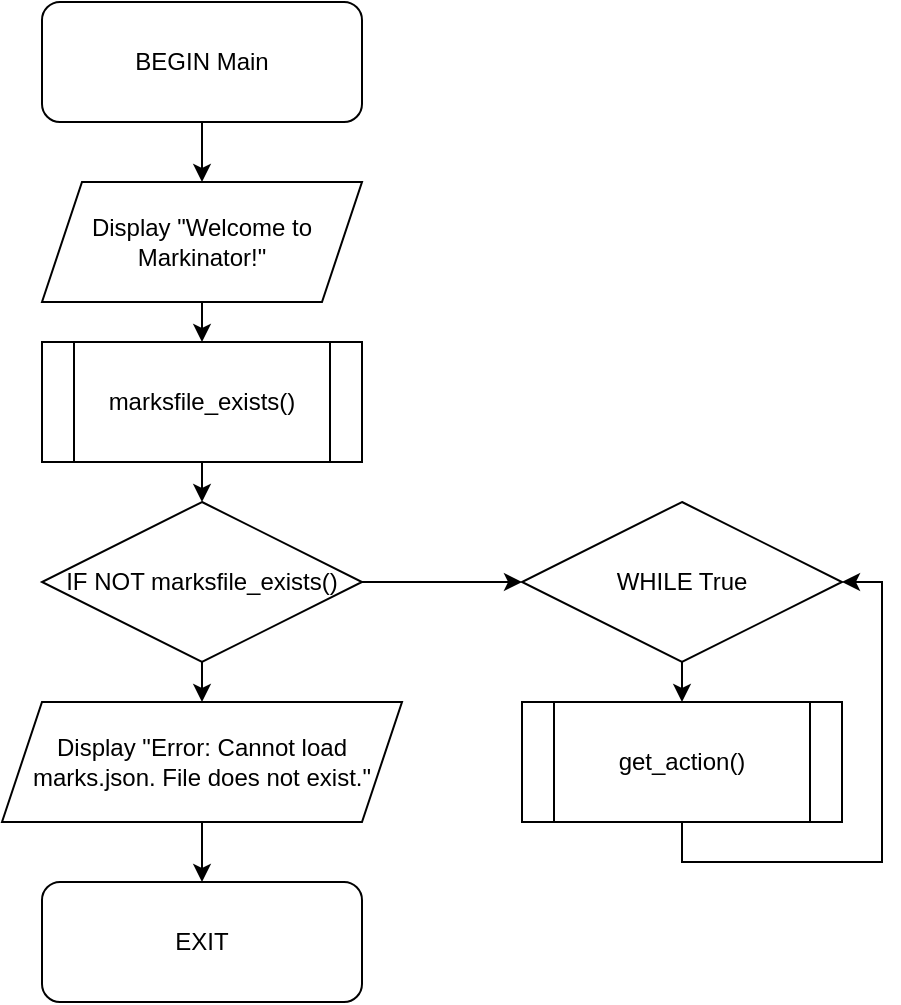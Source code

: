 <mxfile version="24.3.1" type="github">
  <diagram name="Page-1" id="IVEg9_bCq6A0wPCuQUue">
    <mxGraphModel dx="2074" dy="1150" grid="1" gridSize="10" guides="1" tooltips="1" connect="1" arrows="1" fold="1" page="1" pageScale="1" pageWidth="850" pageHeight="1100" math="0" shadow="0">
      <root>
        <mxCell id="0" />
        <mxCell id="1" parent="0" />
        <mxCell id="AI5uu5_oCC1WUFQltogZ-3" style="edgeStyle=orthogonalEdgeStyle;rounded=0;orthogonalLoop=1;jettySize=auto;html=1;exitX=0.5;exitY=1;exitDx=0;exitDy=0;" edge="1" parent="1" source="AI5uu5_oCC1WUFQltogZ-1" target="AI5uu5_oCC1WUFQltogZ-2">
          <mxGeometry relative="1" as="geometry" />
        </mxCell>
        <mxCell id="AI5uu5_oCC1WUFQltogZ-1" value="BEGIN Main" style="rounded=1;whiteSpace=wrap;html=1;" vertex="1" parent="1">
          <mxGeometry x="40" y="40" width="160" height="60" as="geometry" />
        </mxCell>
        <mxCell id="AI5uu5_oCC1WUFQltogZ-6" style="edgeStyle=orthogonalEdgeStyle;rounded=0;orthogonalLoop=1;jettySize=auto;html=1;exitX=0.5;exitY=1;exitDx=0;exitDy=0;entryX=0.5;entryY=0;entryDx=0;entryDy=0;" edge="1" parent="1" source="AI5uu5_oCC1WUFQltogZ-2" target="AI5uu5_oCC1WUFQltogZ-4">
          <mxGeometry relative="1" as="geometry" />
        </mxCell>
        <mxCell id="AI5uu5_oCC1WUFQltogZ-2" value="Display &quot;Welcome to Markinator!&quot;" style="shape=parallelogram;perimeter=parallelogramPerimeter;whiteSpace=wrap;html=1;fixedSize=1;" vertex="1" parent="1">
          <mxGeometry x="40" y="130" width="160" height="60" as="geometry" />
        </mxCell>
        <mxCell id="AI5uu5_oCC1WUFQltogZ-11" style="edgeStyle=orthogonalEdgeStyle;rounded=0;orthogonalLoop=1;jettySize=auto;html=1;exitX=0.5;exitY=1;exitDx=0;exitDy=0;entryX=0.5;entryY=0;entryDx=0;entryDy=0;" edge="1" parent="1" source="AI5uu5_oCC1WUFQltogZ-4" target="AI5uu5_oCC1WUFQltogZ-7">
          <mxGeometry relative="1" as="geometry" />
        </mxCell>
        <mxCell id="AI5uu5_oCC1WUFQltogZ-4" value="marksfile_exists()" style="shape=process;whiteSpace=wrap;html=1;backgroundOutline=1;" vertex="1" parent="1">
          <mxGeometry x="40" y="210" width="160" height="60" as="geometry" />
        </mxCell>
        <mxCell id="AI5uu5_oCC1WUFQltogZ-13" style="edgeStyle=orthogonalEdgeStyle;rounded=0;orthogonalLoop=1;jettySize=auto;html=1;exitX=0.5;exitY=1;exitDx=0;exitDy=0;entryX=0.5;entryY=0;entryDx=0;entryDy=0;" edge="1" parent="1" source="AI5uu5_oCC1WUFQltogZ-7" target="AI5uu5_oCC1WUFQltogZ-12">
          <mxGeometry relative="1" as="geometry" />
        </mxCell>
        <mxCell id="AI5uu5_oCC1WUFQltogZ-18" style="edgeStyle=orthogonalEdgeStyle;rounded=0;orthogonalLoop=1;jettySize=auto;html=1;exitX=1;exitY=0.5;exitDx=0;exitDy=0;entryX=0;entryY=0.5;entryDx=0;entryDy=0;" edge="1" parent="1" source="AI5uu5_oCC1WUFQltogZ-7" target="AI5uu5_oCC1WUFQltogZ-17">
          <mxGeometry relative="1" as="geometry" />
        </mxCell>
        <mxCell id="AI5uu5_oCC1WUFQltogZ-7" value="IF NOT marksfile_exists()" style="rhombus;whiteSpace=wrap;html=1;" vertex="1" parent="1">
          <mxGeometry x="40" y="290" width="160" height="80" as="geometry" />
        </mxCell>
        <mxCell id="AI5uu5_oCC1WUFQltogZ-15" style="edgeStyle=orthogonalEdgeStyle;rounded=0;orthogonalLoop=1;jettySize=auto;html=1;exitX=0.5;exitY=1;exitDx=0;exitDy=0;entryX=0.5;entryY=0;entryDx=0;entryDy=0;" edge="1" parent="1" source="AI5uu5_oCC1WUFQltogZ-12" target="AI5uu5_oCC1WUFQltogZ-14">
          <mxGeometry relative="1" as="geometry" />
        </mxCell>
        <mxCell id="AI5uu5_oCC1WUFQltogZ-12" value="Display &quot;Error: Cannot load marks.json. File does not exist.&quot;" style="shape=parallelogram;perimeter=parallelogramPerimeter;whiteSpace=wrap;html=1;fixedSize=1;" vertex="1" parent="1">
          <mxGeometry x="20" y="390" width="200" height="60" as="geometry" />
        </mxCell>
        <mxCell id="AI5uu5_oCC1WUFQltogZ-14" value="&lt;div&gt;EXIT&lt;/div&gt;" style="rounded=1;whiteSpace=wrap;html=1;" vertex="1" parent="1">
          <mxGeometry x="40" y="480" width="160" height="60" as="geometry" />
        </mxCell>
        <mxCell id="AI5uu5_oCC1WUFQltogZ-20" style="edgeStyle=orthogonalEdgeStyle;rounded=0;orthogonalLoop=1;jettySize=auto;html=1;exitX=0.5;exitY=1;exitDx=0;exitDy=0;entryX=1;entryY=0.5;entryDx=0;entryDy=0;" edge="1" parent="1" source="AI5uu5_oCC1WUFQltogZ-16" target="AI5uu5_oCC1WUFQltogZ-17">
          <mxGeometry relative="1" as="geometry">
            <Array as="points">
              <mxPoint x="360" y="470" />
              <mxPoint x="460" y="470" />
              <mxPoint x="460" y="330" />
            </Array>
          </mxGeometry>
        </mxCell>
        <mxCell id="AI5uu5_oCC1WUFQltogZ-16" value="get_action()" style="shape=process;whiteSpace=wrap;html=1;backgroundOutline=1;" vertex="1" parent="1">
          <mxGeometry x="280" y="390" width="160" height="60" as="geometry" />
        </mxCell>
        <mxCell id="AI5uu5_oCC1WUFQltogZ-19" style="edgeStyle=orthogonalEdgeStyle;rounded=0;orthogonalLoop=1;jettySize=auto;html=1;exitX=0.5;exitY=1;exitDx=0;exitDy=0;entryX=0.5;entryY=0;entryDx=0;entryDy=0;" edge="1" parent="1" source="AI5uu5_oCC1WUFQltogZ-17" target="AI5uu5_oCC1WUFQltogZ-16">
          <mxGeometry relative="1" as="geometry" />
        </mxCell>
        <mxCell id="AI5uu5_oCC1WUFQltogZ-17" value="WHILE True" style="rhombus;whiteSpace=wrap;html=1;" vertex="1" parent="1">
          <mxGeometry x="280" y="290" width="160" height="80" as="geometry" />
        </mxCell>
      </root>
    </mxGraphModel>
  </diagram>
</mxfile>
